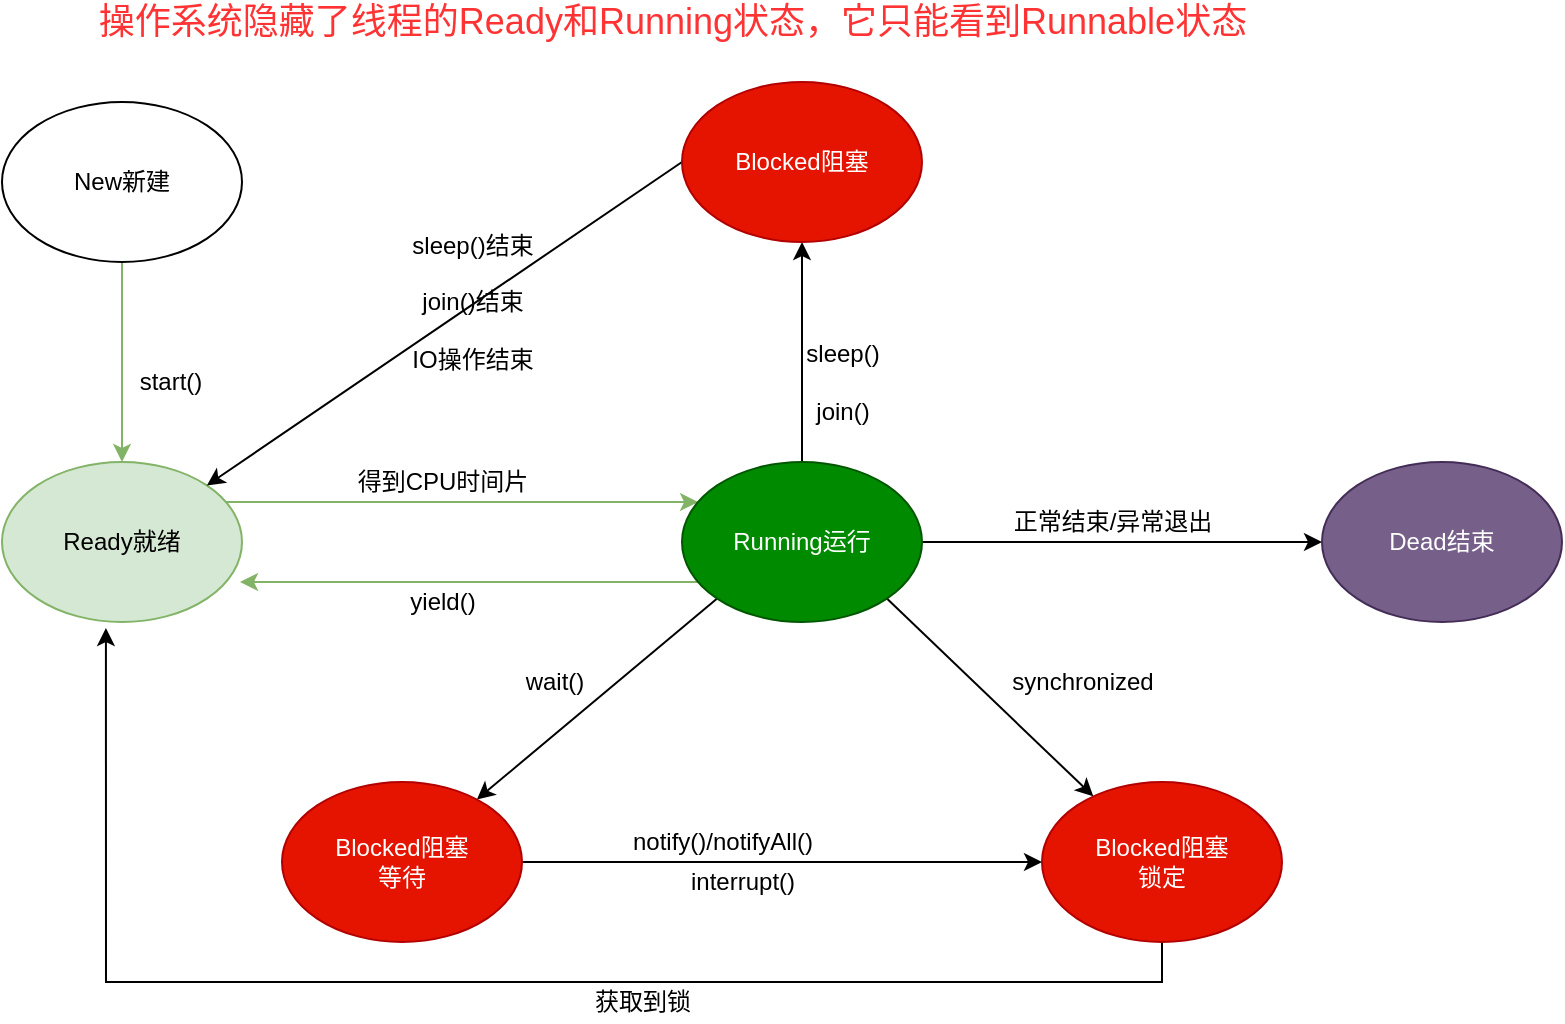 <mxfile version="14.1.3" type="github">
  <diagram id="5902n-foPaxJyTyFdvGW" name="Page-1">
    <mxGraphModel dx="1360" dy="802" grid="1" gridSize="10" guides="1" tooltips="1" connect="1" arrows="1" fold="1" page="1" pageScale="1" pageWidth="827" pageHeight="1169" math="0" shadow="0">
      <root>
        <mxCell id="0" />
        <mxCell id="1" parent="0" />
        <mxCell id="BFam_49dZInnmD_Xnitz-19" value="" style="edgeStyle=orthogonalEdgeStyle;rounded=0;orthogonalLoop=1;jettySize=auto;html=1;fillColor=#d5e8d4;strokeColor=#82b366;" parent="1" source="BFam_49dZInnmD_Xnitz-16" target="BFam_49dZInnmD_Xnitz-18" edge="1">
          <mxGeometry relative="1" as="geometry">
            <Array as="points">
              <mxPoint x="600" y="325" />
              <mxPoint x="600" y="325" />
            </Array>
          </mxGeometry>
        </mxCell>
        <mxCell id="BFam_49dZInnmD_Xnitz-17" value="" style="edgeStyle=orthogonalEdgeStyle;rounded=0;orthogonalLoop=1;jettySize=auto;html=1;fillColor=#d5e8d4;strokeColor=#82b366;" parent="1" source="BFam_49dZInnmD_Xnitz-15" target="BFam_49dZInnmD_Xnitz-16" edge="1">
          <mxGeometry relative="1" as="geometry" />
        </mxCell>
        <mxCell id="BFam_49dZInnmD_Xnitz-15" value="New新建" style="ellipse;whiteSpace=wrap;html=1;" parent="1" vertex="1">
          <mxGeometry x="330" y="125" width="120" height="80" as="geometry" />
        </mxCell>
        <mxCell id="BFam_49dZInnmD_Xnitz-16" value="Ready就绪" style="ellipse;whiteSpace=wrap;html=1;fillColor=#d5e8d4;strokeColor=#82b366;" parent="1" vertex="1">
          <mxGeometry x="330" y="305" width="120" height="80" as="geometry" />
        </mxCell>
        <mxCell id="BFam_49dZInnmD_Xnitz-23" style="edgeStyle=orthogonalEdgeStyle;rounded=0;orthogonalLoop=1;jettySize=auto;html=1;entryX=0.992;entryY=0.738;entryDx=0;entryDy=0;entryPerimeter=0;fillColor=#d5e8d4;strokeColor=#82b366;" parent="1" source="BFam_49dZInnmD_Xnitz-18" target="BFam_49dZInnmD_Xnitz-16" edge="1">
          <mxGeometry relative="1" as="geometry">
            <Array as="points">
              <mxPoint x="600" y="365" />
              <mxPoint x="600" y="365" />
            </Array>
          </mxGeometry>
        </mxCell>
        <mxCell id="BFam_49dZInnmD_Xnitz-27" value="" style="edgeStyle=orthogonalEdgeStyle;rounded=0;orthogonalLoop=1;jettySize=auto;html=1;" parent="1" source="BFam_49dZInnmD_Xnitz-18" target="BFam_49dZInnmD_Xnitz-26" edge="1">
          <mxGeometry relative="1" as="geometry" />
        </mxCell>
        <mxCell id="BFam_49dZInnmD_Xnitz-36" value="" style="edgeStyle=none;rounded=0;orthogonalLoop=1;jettySize=auto;html=1;" parent="1" source="BFam_49dZInnmD_Xnitz-18" target="BFam_49dZInnmD_Xnitz-35" edge="1">
          <mxGeometry relative="1" as="geometry" />
        </mxCell>
        <mxCell id="BFam_49dZInnmD_Xnitz-38" style="edgeStyle=none;rounded=0;orthogonalLoop=1;jettySize=auto;html=1;exitX=0;exitY=1;exitDx=0;exitDy=0;" parent="1" source="BFam_49dZInnmD_Xnitz-18" target="BFam_49dZInnmD_Xnitz-39" edge="1">
          <mxGeometry relative="1" as="geometry">
            <mxPoint x="530" y="505" as="targetPoint" />
          </mxGeometry>
        </mxCell>
        <mxCell id="BFam_49dZInnmD_Xnitz-41" style="edgeStyle=none;rounded=0;orthogonalLoop=1;jettySize=auto;html=1;exitX=1;exitY=1;exitDx=0;exitDy=0;" parent="1" source="BFam_49dZInnmD_Xnitz-18" target="BFam_49dZInnmD_Xnitz-42" edge="1">
          <mxGeometry relative="1" as="geometry">
            <mxPoint x="900" y="475" as="targetPoint" />
          </mxGeometry>
        </mxCell>
        <mxCell id="BFam_49dZInnmD_Xnitz-18" value="Running运行" style="ellipse;whiteSpace=wrap;html=1;fillColor=#008a00;strokeColor=#005700;fontColor=#ffffff;" parent="1" vertex="1">
          <mxGeometry x="670" y="305" width="120" height="80" as="geometry" />
        </mxCell>
        <mxCell id="BFam_49dZInnmD_Xnitz-20" value="得到CPU时间片" style="text;html=1;align=center;verticalAlign=middle;resizable=0;points=[];autosize=1;" parent="1" vertex="1">
          <mxGeometry x="500" y="305" width="100" height="20" as="geometry" />
        </mxCell>
        <mxCell id="BFam_49dZInnmD_Xnitz-21" value="start()" style="text;html=1;align=center;verticalAlign=middle;resizable=0;points=[];autosize=1;" parent="1" vertex="1">
          <mxGeometry x="389" y="255" width="50" height="20" as="geometry" />
        </mxCell>
        <mxCell id="BFam_49dZInnmD_Xnitz-25" value="yield()" style="text;html=1;align=center;verticalAlign=middle;resizable=0;points=[];autosize=1;" parent="1" vertex="1">
          <mxGeometry x="525" y="365" width="50" height="20" as="geometry" />
        </mxCell>
        <mxCell id="BFam_49dZInnmD_Xnitz-33" style="edgeStyle=none;rounded=0;orthogonalLoop=1;jettySize=auto;html=1;exitX=0;exitY=0.5;exitDx=0;exitDy=0;entryX=1;entryY=0;entryDx=0;entryDy=0;" parent="1" source="BFam_49dZInnmD_Xnitz-26" target="BFam_49dZInnmD_Xnitz-16" edge="1">
          <mxGeometry relative="1" as="geometry" />
        </mxCell>
        <mxCell id="BFam_49dZInnmD_Xnitz-26" value="Blocked阻塞" style="ellipse;whiteSpace=wrap;html=1;fillColor=#e51400;strokeColor=#B20000;fontColor=#ffffff;" parent="1" vertex="1">
          <mxGeometry x="670" y="115" width="120" height="80" as="geometry" />
        </mxCell>
        <mxCell id="BFam_49dZInnmD_Xnitz-28" value="sleep()&lt;br&gt;&lt;br&gt;join()" style="text;html=1;align=center;verticalAlign=middle;resizable=0;points=[];autosize=1;" parent="1" vertex="1">
          <mxGeometry x="725" y="240" width="50" height="50" as="geometry" />
        </mxCell>
        <mxCell id="BFam_49dZInnmD_Xnitz-34" value="sleep()结束&lt;br&gt;&lt;br&gt;join()结束&lt;br&gt;&lt;br&gt;IO操作结束" style="text;html=1;align=center;verticalAlign=middle;resizable=0;points=[];autosize=1;" parent="1" vertex="1">
          <mxGeometry x="525" y="185" width="80" height="80" as="geometry" />
        </mxCell>
        <mxCell id="BFam_49dZInnmD_Xnitz-35" value="Dead结束" style="ellipse;whiteSpace=wrap;html=1;fillColor=#76608a;strokeColor=#432D57;fontColor=#ffffff;" parent="1" vertex="1">
          <mxGeometry x="990" y="305" width="120" height="80" as="geometry" />
        </mxCell>
        <mxCell id="BFam_49dZInnmD_Xnitz-37" value="正常结束/异常退出" style="text;html=1;align=center;verticalAlign=middle;resizable=0;points=[];autosize=1;" parent="1" vertex="1">
          <mxGeometry x="830" y="325" width="110" height="20" as="geometry" />
        </mxCell>
        <mxCell id="BFam_49dZInnmD_Xnitz-44" style="edgeStyle=none;rounded=0;orthogonalLoop=1;jettySize=auto;html=1;exitX=1;exitY=0.5;exitDx=0;exitDy=0;entryX=0;entryY=0.5;entryDx=0;entryDy=0;" parent="1" source="BFam_49dZInnmD_Xnitz-39" target="BFam_49dZInnmD_Xnitz-42" edge="1">
          <mxGeometry relative="1" as="geometry" />
        </mxCell>
        <mxCell id="BFam_49dZInnmD_Xnitz-39" value="Blocked阻塞&lt;br&gt;等待" style="ellipse;whiteSpace=wrap;html=1;fillColor=#e51400;strokeColor=#B20000;fontColor=#ffffff;" parent="1" vertex="1">
          <mxGeometry x="470" y="465" width="120" height="80" as="geometry" />
        </mxCell>
        <mxCell id="BFam_49dZInnmD_Xnitz-40" value="wait()" style="text;html=1;align=center;verticalAlign=middle;resizable=0;points=[];autosize=1;" parent="1" vertex="1">
          <mxGeometry x="586" y="405" width="40" height="20" as="geometry" />
        </mxCell>
        <mxCell id="BFam_49dZInnmD_Xnitz-49" style="edgeStyle=orthogonalEdgeStyle;rounded=0;orthogonalLoop=1;jettySize=auto;html=1;exitX=0.5;exitY=1;exitDx=0;exitDy=0;entryX=0.433;entryY=1.038;entryDx=0;entryDy=0;entryPerimeter=0;" parent="1" source="BFam_49dZInnmD_Xnitz-42" target="BFam_49dZInnmD_Xnitz-16" edge="1">
          <mxGeometry relative="1" as="geometry" />
        </mxCell>
        <mxCell id="BFam_49dZInnmD_Xnitz-42" value="Blocked阻塞&lt;br&gt;锁定" style="ellipse;whiteSpace=wrap;html=1;fillColor=#e51400;strokeColor=#B20000;fontColor=#ffffff;" parent="1" vertex="1">
          <mxGeometry x="850" y="465" width="120" height="80" as="geometry" />
        </mxCell>
        <mxCell id="BFam_49dZInnmD_Xnitz-43" value="synchronized" style="text;html=1;align=center;verticalAlign=middle;resizable=0;points=[];autosize=1;" parent="1" vertex="1">
          <mxGeometry x="825" y="405" width="90" height="20" as="geometry" />
        </mxCell>
        <mxCell id="BFam_49dZInnmD_Xnitz-45" value="notify()/notifyAll()" style="text;html=1;align=center;verticalAlign=middle;resizable=0;points=[];autosize=1;" parent="1" vertex="1">
          <mxGeometry x="635" y="485" width="110" height="20" as="geometry" />
        </mxCell>
        <mxCell id="BFam_49dZInnmD_Xnitz-46" value="interrupt()" style="text;html=1;align=center;verticalAlign=middle;resizable=0;points=[];autosize=1;" parent="1" vertex="1">
          <mxGeometry x="665" y="505" width="70" height="20" as="geometry" />
        </mxCell>
        <mxCell id="BFam_49dZInnmD_Xnitz-50" value="获取到锁" style="text;html=1;align=center;verticalAlign=middle;resizable=0;points=[];autosize=1;" parent="1" vertex="1">
          <mxGeometry x="620" y="565" width="60" height="20" as="geometry" />
        </mxCell>
        <mxCell id="bgMT-P7OQzYDbsXm-vAs-3" value="&lt;font style=&quot;font-size: 18px&quot; color=&quot;#ff3333&quot;&gt;操作系统隐藏了线程的Ready和Running状态，它只能看到Runnable状态&lt;/font&gt;" style="text;html=1;align=center;verticalAlign=middle;resizable=0;points=[];autosize=1;" vertex="1" parent="1">
          <mxGeometry x="370" y="75" width="590" height="20" as="geometry" />
        </mxCell>
      </root>
    </mxGraphModel>
  </diagram>
</mxfile>
